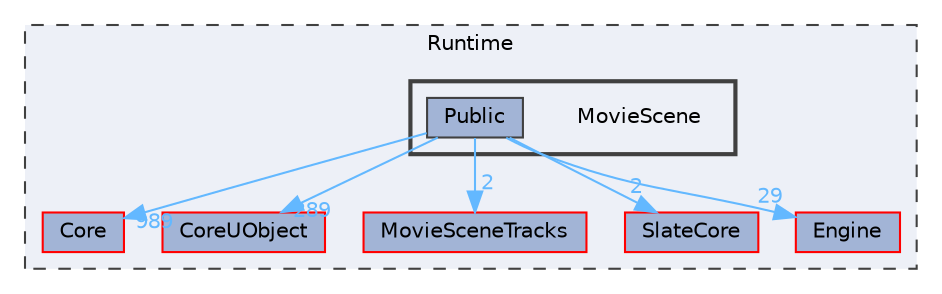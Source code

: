 digraph "MovieScene"
{
 // INTERACTIVE_SVG=YES
 // LATEX_PDF_SIZE
  bgcolor="transparent";
  edge [fontname=Helvetica,fontsize=10,labelfontname=Helvetica,labelfontsize=10];
  node [fontname=Helvetica,fontsize=10,shape=box,height=0.2,width=0.4];
  compound=true
  subgraph clusterdir_7536b172fbd480bfd146a1b1acd6856b {
    graph [ bgcolor="#edf0f7", pencolor="grey25", label="Runtime", fontname=Helvetica,fontsize=10 style="filled,dashed", URL="dir_7536b172fbd480bfd146a1b1acd6856b.html",tooltip=""]
  dir_0e6cddcc9caa1238c7f3774224afaa45 [label="Core", fillcolor="#a2b4d6", color="red", style="filled", URL="dir_0e6cddcc9caa1238c7f3774224afaa45.html",tooltip=""];
  dir_4c499e5e32e2b4479ad7e552df73eeae [label="CoreUObject", fillcolor="#a2b4d6", color="red", style="filled", URL="dir_4c499e5e32e2b4479ad7e552df73eeae.html",tooltip=""];
  dir_7de2cf73c957a2c2a3a4f4e3f12897c9 [label="MovieSceneTracks", fillcolor="#a2b4d6", color="red", style="filled", URL="dir_7de2cf73c957a2c2a3a4f4e3f12897c9.html",tooltip=""];
  dir_f0f0d357c8c9eca10fb05693ae8c53b1 [label="SlateCore", fillcolor="#a2b4d6", color="red", style="filled", URL="dir_f0f0d357c8c9eca10fb05693ae8c53b1.html",tooltip=""];
  dir_fdf6aa5c3cf3805bb958134448d60562 [label="Engine", fillcolor="#a2b4d6", color="red", style="filled", URL="dir_fdf6aa5c3cf3805bb958134448d60562.html",tooltip=""];
  subgraph clusterdir_ed1388184b1cf3e774c585122fc72079 {
    graph [ bgcolor="#edf0f7", pencolor="grey25", label="", fontname=Helvetica,fontsize=10 style="filled,bold", URL="dir_ed1388184b1cf3e774c585122fc72079.html",tooltip=""]
    dir_ed1388184b1cf3e774c585122fc72079 [shape=plaintext, label="MovieScene"];
  dir_e91b7eabbe3727cf625790e36a8d5a32 [label="Public", fillcolor="#a2b4d6", color="grey25", style="filled", URL="dir_e91b7eabbe3727cf625790e36a8d5a32.html",tooltip=""];
  }
  }
  dir_e91b7eabbe3727cf625790e36a8d5a32->dir_0e6cddcc9caa1238c7f3774224afaa45 [headlabel="989", labeldistance=1.5 headhref="dir_000948_000266.html" href="dir_000948_000266.html" color="steelblue1" fontcolor="steelblue1"];
  dir_e91b7eabbe3727cf625790e36a8d5a32->dir_4c499e5e32e2b4479ad7e552df73eeae [headlabel="289", labeldistance=1.5 headhref="dir_000948_000268.html" href="dir_000948_000268.html" color="steelblue1" fontcolor="steelblue1"];
  dir_e91b7eabbe3727cf625790e36a8d5a32->dir_7de2cf73c957a2c2a3a4f4e3f12897c9 [headlabel="2", labeldistance=1.5 headhref="dir_000948_000675.html" href="dir_000948_000675.html" color="steelblue1" fontcolor="steelblue1"];
  dir_e91b7eabbe3727cf625790e36a8d5a32->dir_f0f0d357c8c9eca10fb05693ae8c53b1 [headlabel="2", labeldistance=1.5 headhref="dir_000948_001045.html" href="dir_000948_001045.html" color="steelblue1" fontcolor="steelblue1"];
  dir_e91b7eabbe3727cf625790e36a8d5a32->dir_fdf6aa5c3cf3805bb958134448d60562 [headlabel="29", labeldistance=1.5 headhref="dir_000948_000366.html" href="dir_000948_000366.html" color="steelblue1" fontcolor="steelblue1"];
}
